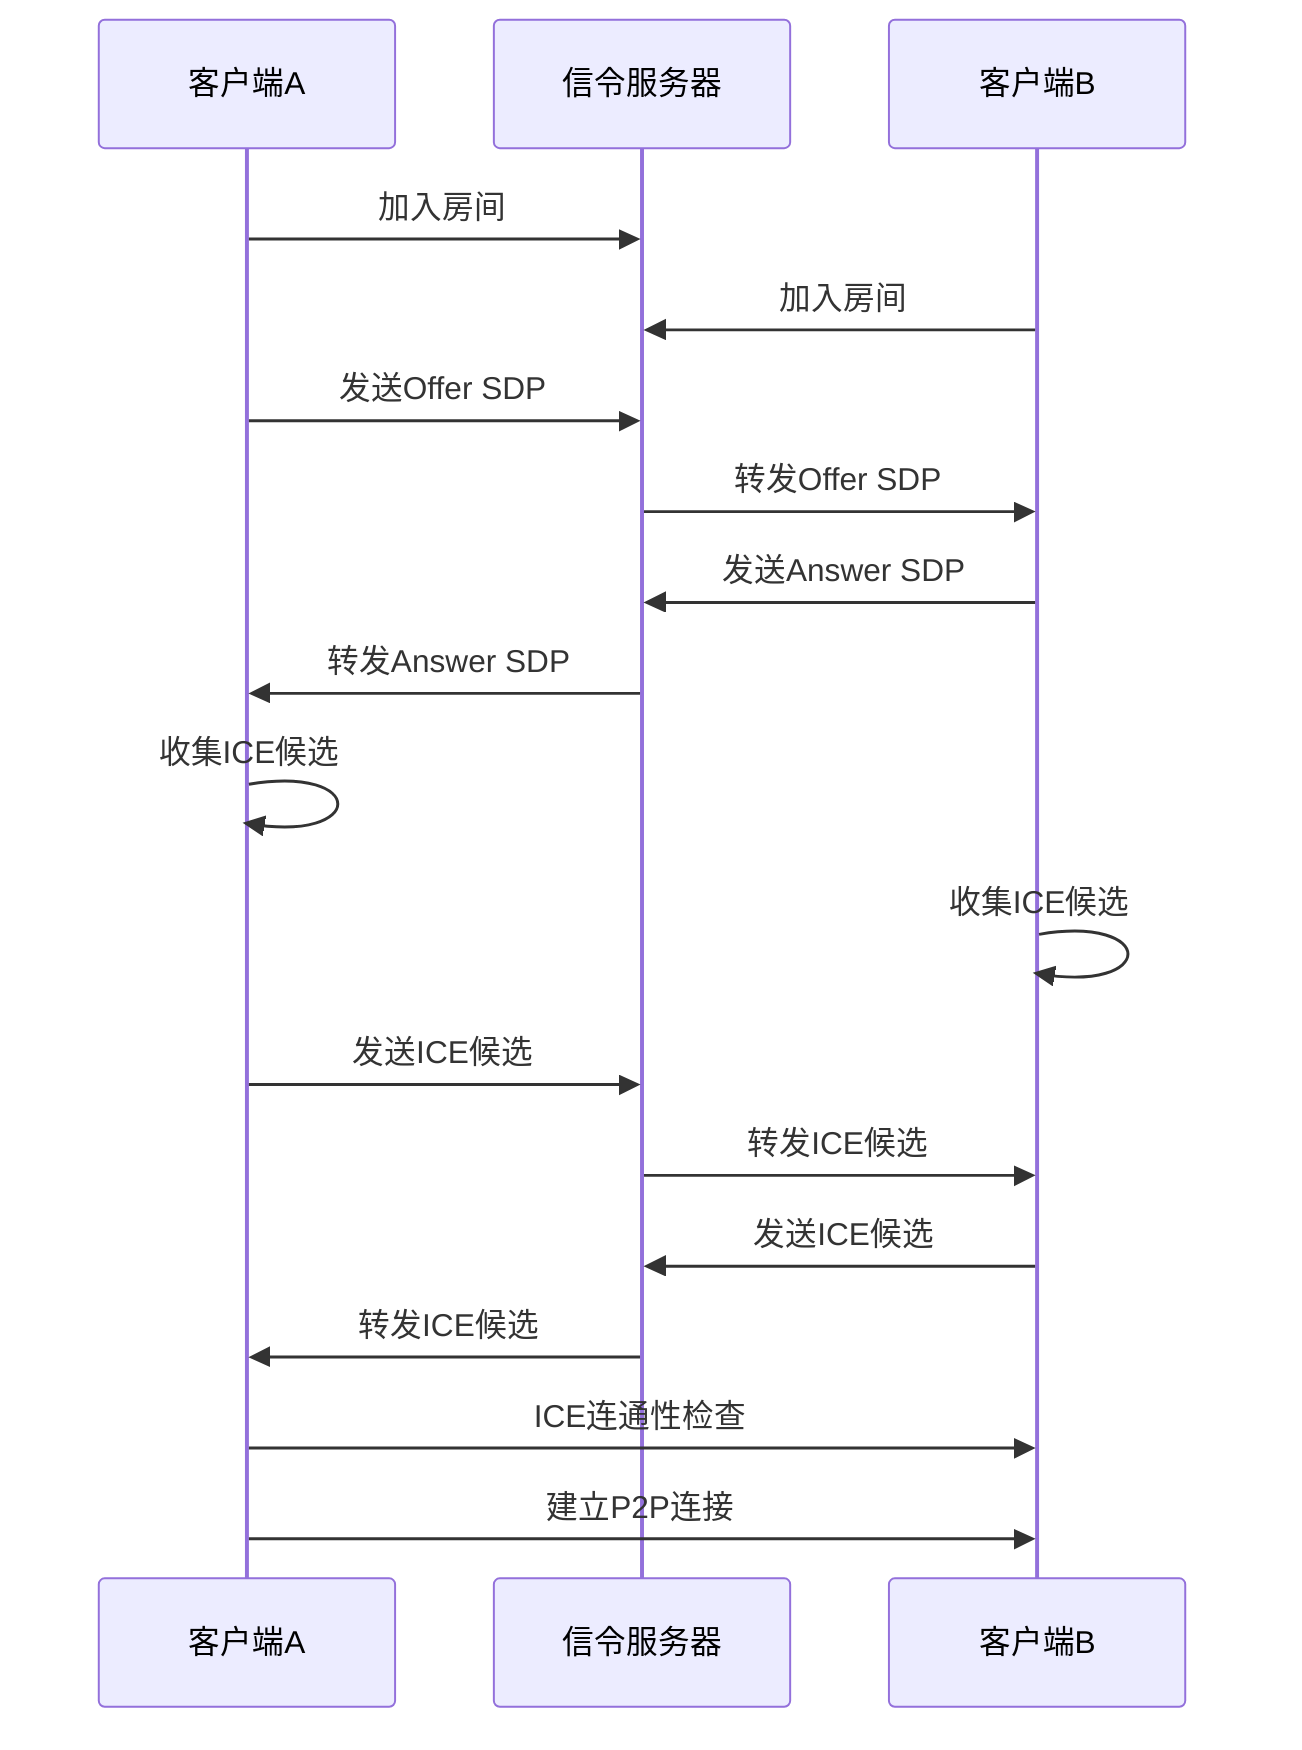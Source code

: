 sequenceDiagram
    participant A as 客户端A
    participant S as 信令服务器
    participant B as 客户端B
    A->>S: 加入房间
    B->>S: 加入房间
    A->>S: 发送Offer SDP
    S->>B: 转发Offer SDP
    B->>S: 发送Answer SDP
    S->>A: 转发Answer SDP
    A->>A: 收集ICE候选
    B->>B: 收集ICE候选
    A->>S: 发送ICE候选
    S->>B: 转发ICE候选
    B->>S: 发送ICE候选
    S->>A: 转发ICE候选
    A->>B: ICE连通性检查
    A->>B: 建立P2P连接